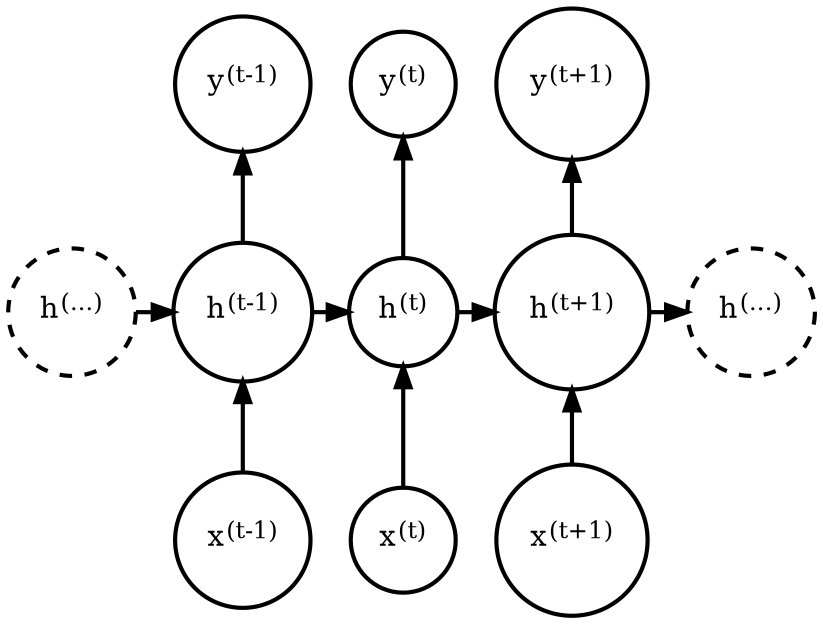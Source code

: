 digraph unrolled{
	graph[dpi=600]
	rankdir=BT
	node[shape=circle, penwidth=2]
	edge[penwidth=2]

	{
		rank=same
		x1[group=input, label=<x<sup>(t-1)</sup>>]
		x2[group=input, label=<x<sup>(t)</sup>>]
		x3[group=input, label=<x<sup>(t+1)</sup>>]
	}
	{
		rank=same
		h0[group=hidden, style=dashed, label=<h<sup>(...)</sup>>]
		h1[group=hidden, label=<h<sup>(t-1)</sup>>]
		h2[group=hidden, label=<h<sup>(t)</sup>>]
		h3[group=hidden, label=<h<sup>(t+1)</sup>>]
		h4[group=hidden, style=dashed, label=<h<sup>(...)</sup>>]
	}
	{
		rank=same
		y1[group=output, label=<y<sup>(t-1)</sup>>]
		y2[group=output, label=<y<sup>(t)</sup>>]
		y3[group=output, label=<y<sup>(t+1)</sup>>]
	}

	x1->h1
	x2->h2
	x3->h3
	h0->h1->h2->h3->h4
	h1->y1
	h2->y2
	h3->y3
}
